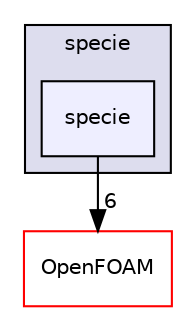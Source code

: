 digraph "src/thermophysicalModels/specie/specie" {
  bgcolor=transparent;
  compound=true
  node [ fontsize="10", fontname="Helvetica"];
  edge [ labelfontsize="10", labelfontname="Helvetica"];
  subgraph clusterdir_5c4bf53b114f4c9237cd4ef0431fc9bd {
    graph [ bgcolor="#ddddee", pencolor="black", label="specie" fontname="Helvetica", fontsize="10", URL="dir_5c4bf53b114f4c9237cd4ef0431fc9bd.html"]
  dir_0a4039949b5e30fbb8957147ecb4e7fe [shape=box, label="specie", style="filled", fillcolor="#eeeeff", pencolor="black", URL="dir_0a4039949b5e30fbb8957147ecb4e7fe.html"];
  }
  dir_c5473ff19b20e6ec4dfe5c310b3778a8 [shape=box label="OpenFOAM" color="red" URL="dir_c5473ff19b20e6ec4dfe5c310b3778a8.html"];
  dir_0a4039949b5e30fbb8957147ecb4e7fe->dir_c5473ff19b20e6ec4dfe5c310b3778a8 [headlabel="6", labeldistance=1.5 headhref="dir_002968_001898.html"];
}
